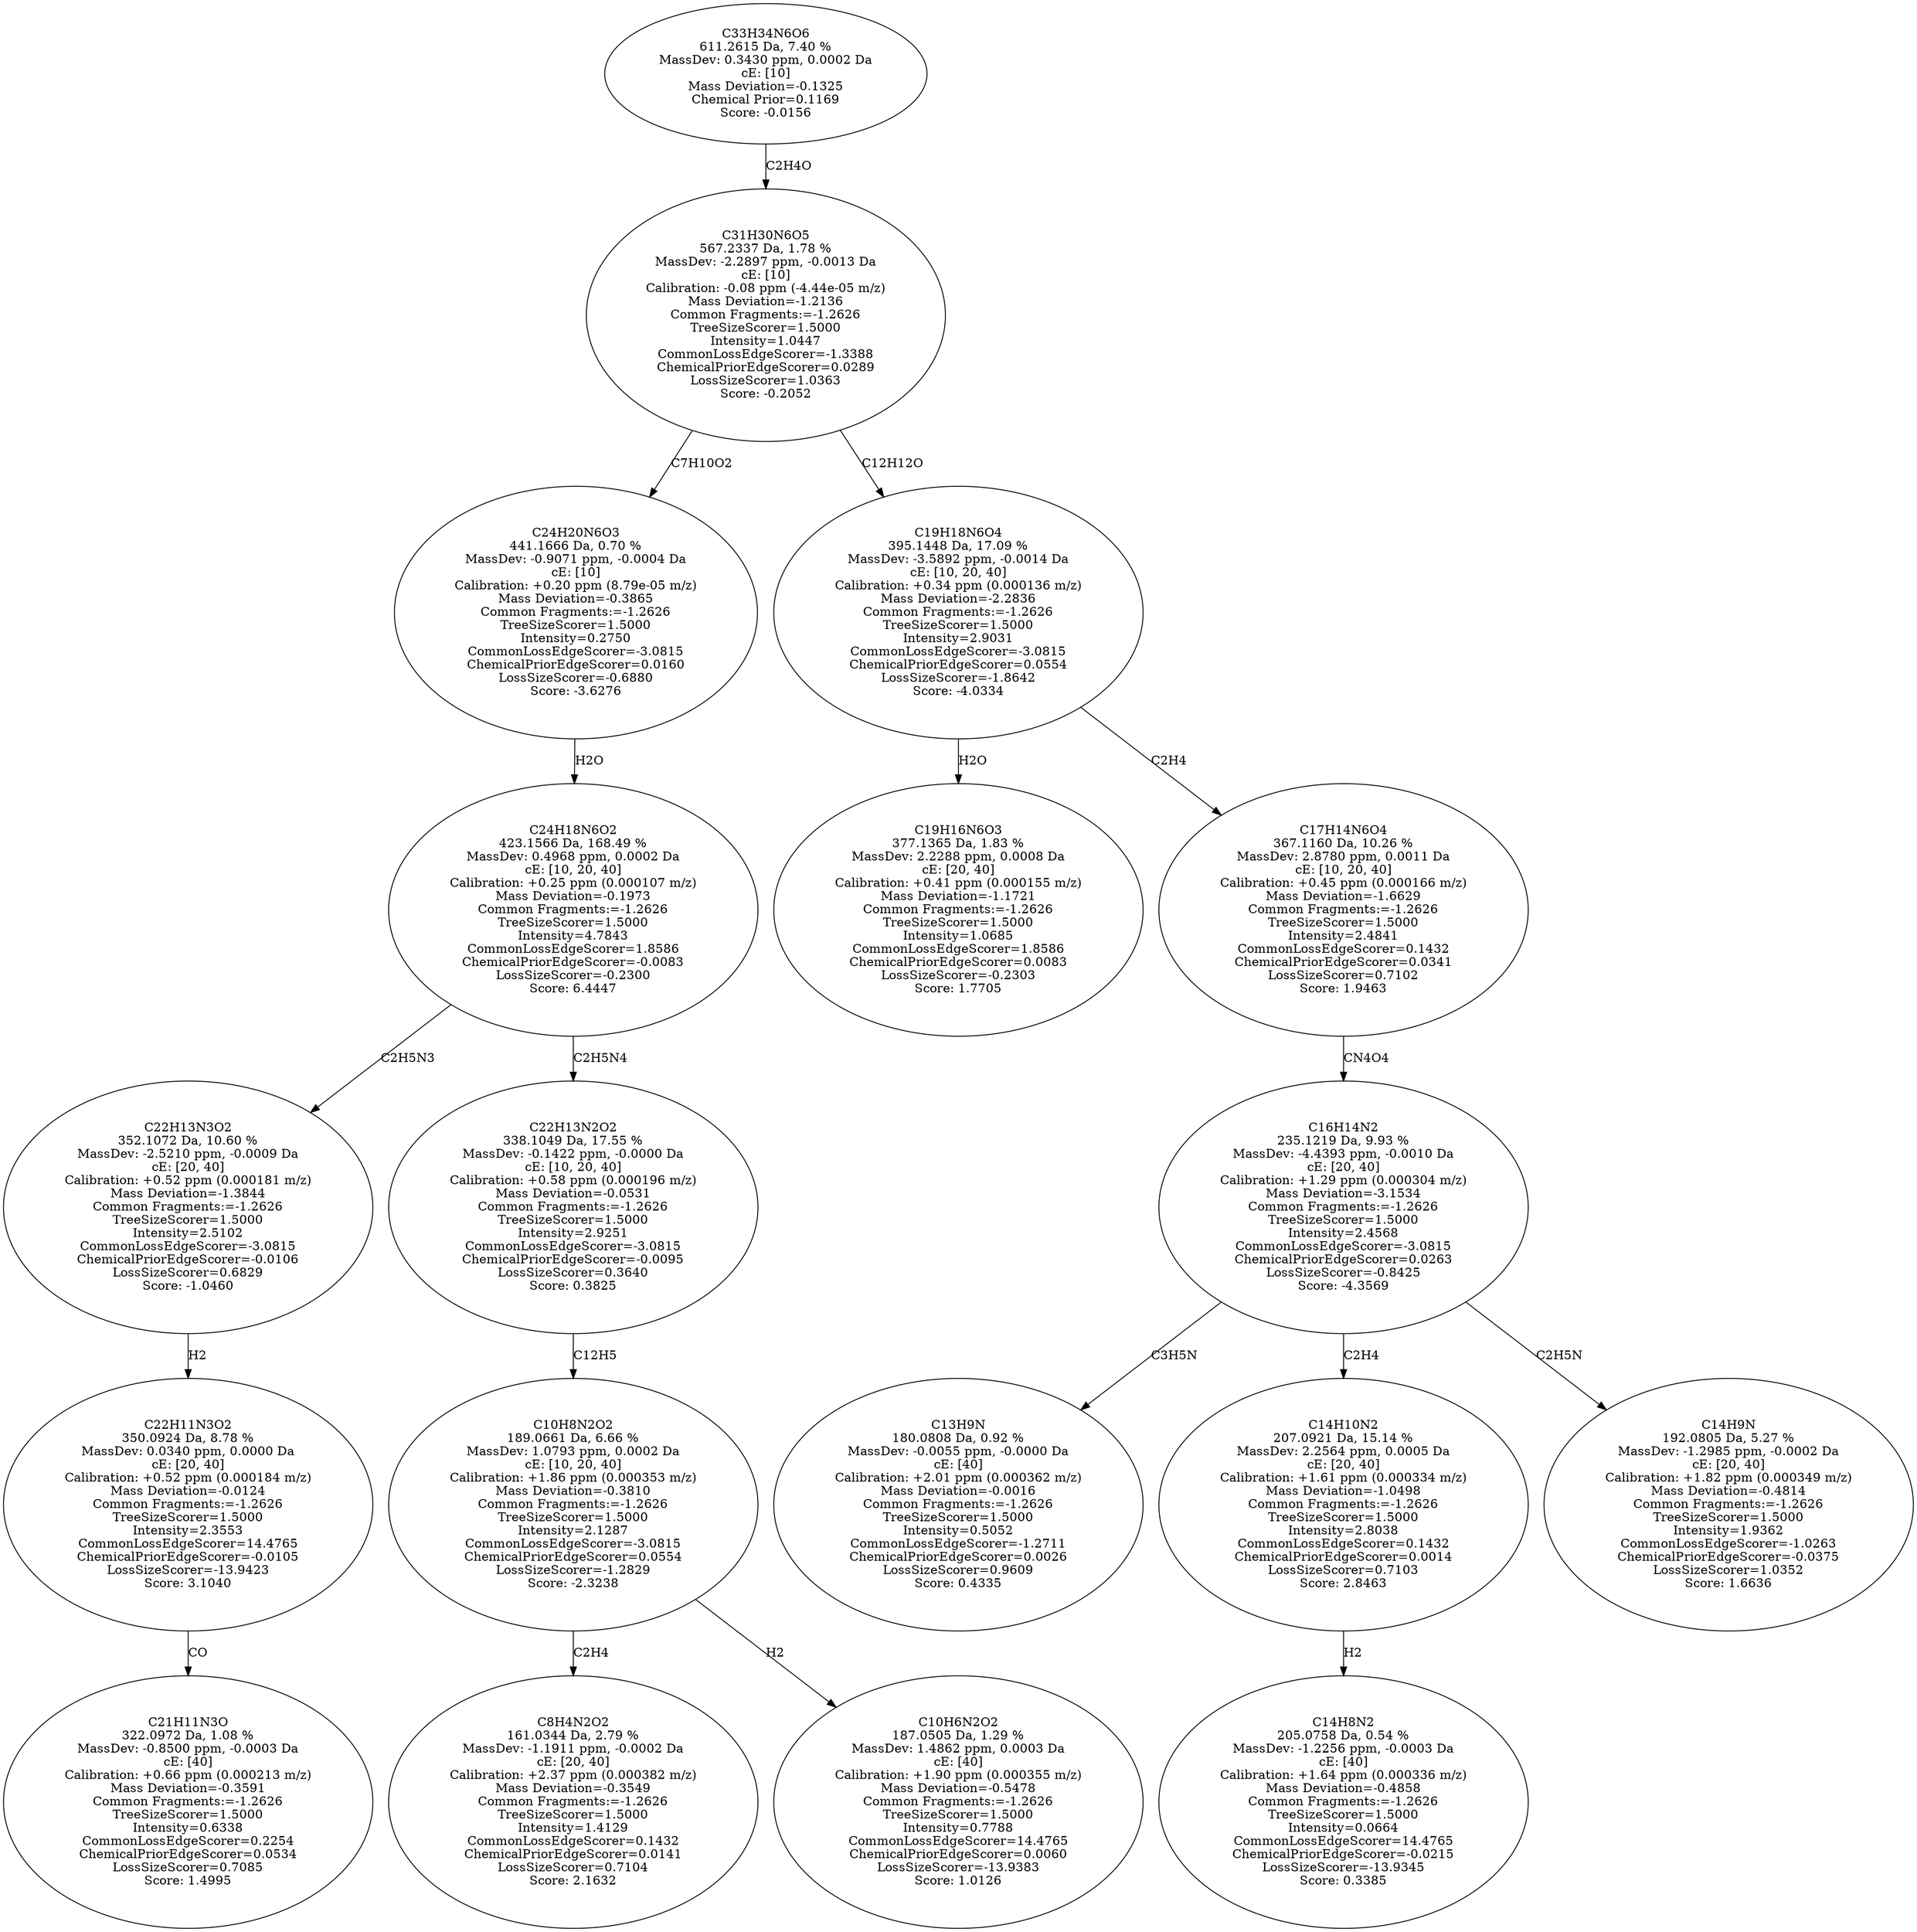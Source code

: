 strict digraph {
v1 [label="C21H11N3O\n322.0972 Da, 1.08 %\nMassDev: -0.8500 ppm, -0.0003 Da\ncE: [40]\nCalibration: +0.66 ppm (0.000213 m/z)\nMass Deviation=-0.3591\nCommon Fragments:=-1.2626\nTreeSizeScorer=1.5000\nIntensity=0.6338\nCommonLossEdgeScorer=0.2254\nChemicalPriorEdgeScorer=0.0534\nLossSizeScorer=0.7085\nScore: 1.4995"];
v2 [label="C22H11N3O2\n350.0924 Da, 8.78 %\nMassDev: 0.0340 ppm, 0.0000 Da\ncE: [20, 40]\nCalibration: +0.52 ppm (0.000184 m/z)\nMass Deviation=-0.0124\nCommon Fragments:=-1.2626\nTreeSizeScorer=1.5000\nIntensity=2.3553\nCommonLossEdgeScorer=14.4765\nChemicalPriorEdgeScorer=-0.0105\nLossSizeScorer=-13.9423\nScore: 3.1040"];
v3 [label="C22H13N3O2\n352.1072 Da, 10.60 %\nMassDev: -2.5210 ppm, -0.0009 Da\ncE: [20, 40]\nCalibration: +0.52 ppm (0.000181 m/z)\nMass Deviation=-1.3844\nCommon Fragments:=-1.2626\nTreeSizeScorer=1.5000\nIntensity=2.5102\nCommonLossEdgeScorer=-3.0815\nChemicalPriorEdgeScorer=-0.0106\nLossSizeScorer=0.6829\nScore: -1.0460"];
v4 [label="C8H4N2O2\n161.0344 Da, 2.79 %\nMassDev: -1.1911 ppm, -0.0002 Da\ncE: [20, 40]\nCalibration: +2.37 ppm (0.000382 m/z)\nMass Deviation=-0.3549\nCommon Fragments:=-1.2626\nTreeSizeScorer=1.5000\nIntensity=1.4129\nCommonLossEdgeScorer=0.1432\nChemicalPriorEdgeScorer=0.0141\nLossSizeScorer=0.7104\nScore: 2.1632"];
v5 [label="C10H6N2O2\n187.0505 Da, 1.29 %\nMassDev: 1.4862 ppm, 0.0003 Da\ncE: [40]\nCalibration: +1.90 ppm (0.000355 m/z)\nMass Deviation=-0.5478\nCommon Fragments:=-1.2626\nTreeSizeScorer=1.5000\nIntensity=0.7788\nCommonLossEdgeScorer=14.4765\nChemicalPriorEdgeScorer=0.0060\nLossSizeScorer=-13.9383\nScore: 1.0126"];
v6 [label="C10H8N2O2\n189.0661 Da, 6.66 %\nMassDev: 1.0793 ppm, 0.0002 Da\ncE: [10, 20, 40]\nCalibration: +1.86 ppm (0.000353 m/z)\nMass Deviation=-0.3810\nCommon Fragments:=-1.2626\nTreeSizeScorer=1.5000\nIntensity=2.1287\nCommonLossEdgeScorer=-3.0815\nChemicalPriorEdgeScorer=0.0554\nLossSizeScorer=-1.2829\nScore: -2.3238"];
v7 [label="C22H13N2O2\n338.1049 Da, 17.55 %\nMassDev: -0.1422 ppm, -0.0000 Da\ncE: [10, 20, 40]\nCalibration: +0.58 ppm (0.000196 m/z)\nMass Deviation=-0.0531\nCommon Fragments:=-1.2626\nTreeSizeScorer=1.5000\nIntensity=2.9251\nCommonLossEdgeScorer=-3.0815\nChemicalPriorEdgeScorer=-0.0095\nLossSizeScorer=0.3640\nScore: 0.3825"];
v8 [label="C24H18N6O2\n423.1566 Da, 168.49 %\nMassDev: 0.4968 ppm, 0.0002 Da\ncE: [10, 20, 40]\nCalibration: +0.25 ppm (0.000107 m/z)\nMass Deviation=-0.1973\nCommon Fragments:=-1.2626\nTreeSizeScorer=1.5000\nIntensity=4.7843\nCommonLossEdgeScorer=1.8586\nChemicalPriorEdgeScorer=-0.0083\nLossSizeScorer=-0.2300\nScore: 6.4447"];
v9 [label="C24H20N6O3\n441.1666 Da, 0.70 %\nMassDev: -0.9071 ppm, -0.0004 Da\ncE: [10]\nCalibration: +0.20 ppm (8.79e-05 m/z)\nMass Deviation=-0.3865\nCommon Fragments:=-1.2626\nTreeSizeScorer=1.5000\nIntensity=0.2750\nCommonLossEdgeScorer=-3.0815\nChemicalPriorEdgeScorer=0.0160\nLossSizeScorer=-0.6880\nScore: -3.6276"];
v10 [label="C19H16N6O3\n377.1365 Da, 1.83 %\nMassDev: 2.2288 ppm, 0.0008 Da\ncE: [20, 40]\nCalibration: +0.41 ppm (0.000155 m/z)\nMass Deviation=-1.1721\nCommon Fragments:=-1.2626\nTreeSizeScorer=1.5000\nIntensity=1.0685\nCommonLossEdgeScorer=1.8586\nChemicalPriorEdgeScorer=0.0083\nLossSizeScorer=-0.2303\nScore: 1.7705"];
v11 [label="C13H9N\n180.0808 Da, 0.92 %\nMassDev: -0.0055 ppm, -0.0000 Da\ncE: [40]\nCalibration: +2.01 ppm (0.000362 m/z)\nMass Deviation=-0.0016\nCommon Fragments:=-1.2626\nTreeSizeScorer=1.5000\nIntensity=0.5052\nCommonLossEdgeScorer=-1.2711\nChemicalPriorEdgeScorer=0.0026\nLossSizeScorer=0.9609\nScore: 0.4335"];
v12 [label="C14H8N2\n205.0758 Da, 0.54 %\nMassDev: -1.2256 ppm, -0.0003 Da\ncE: [40]\nCalibration: +1.64 ppm (0.000336 m/z)\nMass Deviation=-0.4858\nCommon Fragments:=-1.2626\nTreeSizeScorer=1.5000\nIntensity=0.0664\nCommonLossEdgeScorer=14.4765\nChemicalPriorEdgeScorer=-0.0215\nLossSizeScorer=-13.9345\nScore: 0.3385"];
v13 [label="C14H10N2\n207.0921 Da, 15.14 %\nMassDev: 2.2564 ppm, 0.0005 Da\ncE: [20, 40]\nCalibration: +1.61 ppm (0.000334 m/z)\nMass Deviation=-1.0498\nCommon Fragments:=-1.2626\nTreeSizeScorer=1.5000\nIntensity=2.8038\nCommonLossEdgeScorer=0.1432\nChemicalPriorEdgeScorer=0.0014\nLossSizeScorer=0.7103\nScore: 2.8463"];
v14 [label="C14H9N\n192.0805 Da, 5.27 %\nMassDev: -1.2985 ppm, -0.0002 Da\ncE: [20, 40]\nCalibration: +1.82 ppm (0.000349 m/z)\nMass Deviation=-0.4814\nCommon Fragments:=-1.2626\nTreeSizeScorer=1.5000\nIntensity=1.9362\nCommonLossEdgeScorer=-1.0263\nChemicalPriorEdgeScorer=-0.0375\nLossSizeScorer=1.0352\nScore: 1.6636"];
v15 [label="C16H14N2\n235.1219 Da, 9.93 %\nMassDev: -4.4393 ppm, -0.0010 Da\ncE: [20, 40]\nCalibration: +1.29 ppm (0.000304 m/z)\nMass Deviation=-3.1534\nCommon Fragments:=-1.2626\nTreeSizeScorer=1.5000\nIntensity=2.4568\nCommonLossEdgeScorer=-3.0815\nChemicalPriorEdgeScorer=0.0263\nLossSizeScorer=-0.8425\nScore: -4.3569"];
v16 [label="C17H14N6O4\n367.1160 Da, 10.26 %\nMassDev: 2.8780 ppm, 0.0011 Da\ncE: [10, 20, 40]\nCalibration: +0.45 ppm (0.000166 m/z)\nMass Deviation=-1.6629\nCommon Fragments:=-1.2626\nTreeSizeScorer=1.5000\nIntensity=2.4841\nCommonLossEdgeScorer=0.1432\nChemicalPriorEdgeScorer=0.0341\nLossSizeScorer=0.7102\nScore: 1.9463"];
v17 [label="C19H18N6O4\n395.1448 Da, 17.09 %\nMassDev: -3.5892 ppm, -0.0014 Da\ncE: [10, 20, 40]\nCalibration: +0.34 ppm (0.000136 m/z)\nMass Deviation=-2.2836\nCommon Fragments:=-1.2626\nTreeSizeScorer=1.5000\nIntensity=2.9031\nCommonLossEdgeScorer=-3.0815\nChemicalPriorEdgeScorer=0.0554\nLossSizeScorer=-1.8642\nScore: -4.0334"];
v18 [label="C31H30N6O5\n567.2337 Da, 1.78 %\nMassDev: -2.2897 ppm, -0.0013 Da\ncE: [10]\nCalibration: -0.08 ppm (-4.44e-05 m/z)\nMass Deviation=-1.2136\nCommon Fragments:=-1.2626\nTreeSizeScorer=1.5000\nIntensity=1.0447\nCommonLossEdgeScorer=-1.3388\nChemicalPriorEdgeScorer=0.0289\nLossSizeScorer=1.0363\nScore: -0.2052"];
v19 [label="C33H34N6O6\n611.2615 Da, 7.40 %\nMassDev: 0.3430 ppm, 0.0002 Da\ncE: [10]\nMass Deviation=-0.1325\nChemical Prior=0.1169\nScore: -0.0156"];
v2 -> v1 [label="CO"];
v3 -> v2 [label="H2"];
v8 -> v3 [label="C2H5N3"];
v6 -> v4 [label="C2H4"];
v6 -> v5 [label="H2"];
v7 -> v6 [label="C12H5"];
v8 -> v7 [label="C2H5N4"];
v9 -> v8 [label="H2O"];
v18 -> v9 [label="C7H10O2"];
v17 -> v10 [label="H2O"];
v15 -> v11 [label="C3H5N"];
v13 -> v12 [label="H2"];
v15 -> v13 [label="C2H4"];
v15 -> v14 [label="C2H5N"];
v16 -> v15 [label="CN4O4"];
v17 -> v16 [label="C2H4"];
v18 -> v17 [label="C12H12O"];
v19 -> v18 [label="C2H4O"];
}